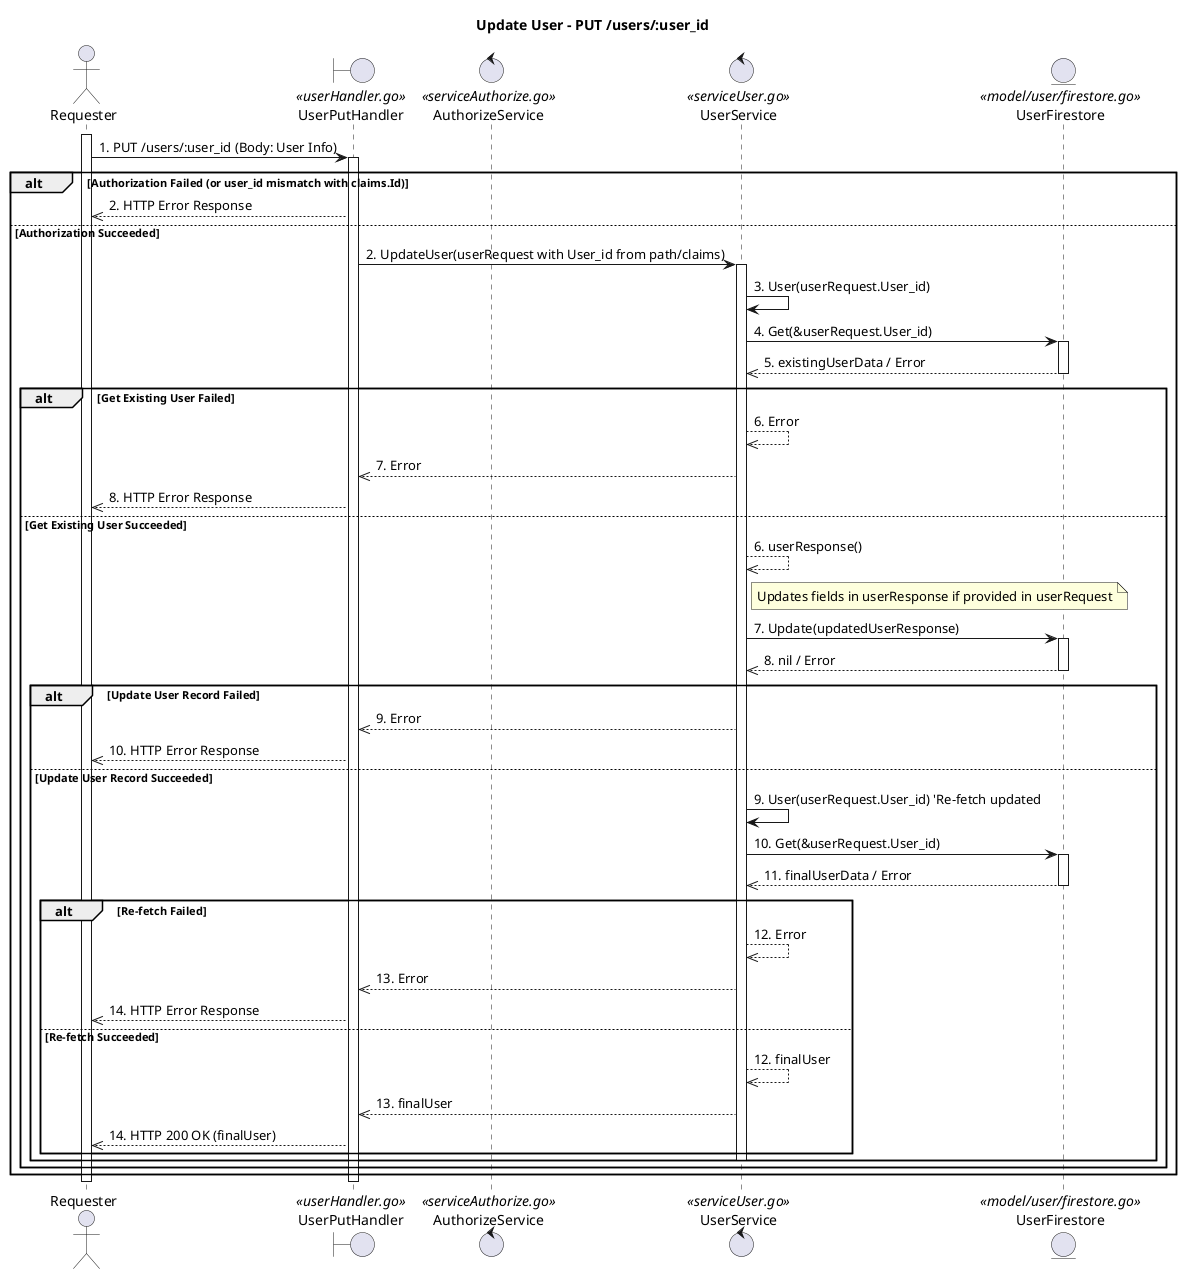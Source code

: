 @startuml
title Update User - PUT /users/:user_id

actor Requester
boundary UserPutHandler <<userHandler.go>>
control AuthorizeService <<serviceAuthorize.go>>
control UserService <<serviceUser.go>>
entity UserFirestore <<model/user/firestore.go>>

activate Requester
Requester -> UserPutHandler : 1. PUT /users/:user_id (Body: User Info)
activate UserPutHandler

alt Authorization Failed (or user_id mismatch with claims.Id)
    UserPutHandler -->> Requester : 2. HTTP Error Response
else Authorization Succeeded

    UserPutHandler -> UserService : 2. UpdateUser(userRequest with User_id from path/claims)
    activate UserService
    UserService -> UserService : 3. User(userRequest.User_id)
    UserService -> UserFirestore : 4. Get(&userRequest.User_id)
    activate UserFirestore
    UserFirestore -->> UserService : 5. existingUserData / Error
    deactivate UserFirestore
    
    alt Get Existing User Failed
        UserService -->> UserService : 6. Error
        UserService -->> UserPutHandler : 7. Error
        UserPutHandler -->> Requester : 8. HTTP Error Response
    else Get Existing User Succeeded
        UserService -->> UserService : 6. userResponse()
        note right of UserService : Updates fields in userResponse if provided in userRequest
        UserService -> UserFirestore : 7. Update(updatedUserResponse)
        activate UserFirestore
        UserFirestore -->> UserService : 8. nil / Error
        deactivate UserFirestore
        
        alt Update User Record Failed
            UserService -->> UserPutHandler : 9. Error
            UserPutHandler -->> Requester : 10. HTTP Error Response
        else Update User Record Succeeded
            UserService -> UserService : 9. User(userRequest.User_id) 'Re-fetch updated
            UserService -> UserFirestore : 10. Get(&userRequest.User_id)
            activate UserFirestore
            UserFirestore -->> UserService : 11. finalUserData / Error
            deactivate UserFirestore
            
            alt Re-fetch Failed
                 UserService -->> UserService : 12. Error
                 UserService -->> UserPutHandler : 13. Error
                 UserPutHandler -->> Requester : 14. HTTP Error Response
            else Re-fetch Succeeded
                 UserService -->> UserService : 12. finalUser
                 UserService -->> UserPutHandler : 13. finalUser
                 UserPutHandler -->> Requester : 14. HTTP 200 OK (finalUser)
            end
            deactivate UserService
        end
    end
end
deactivate UserPutHandler
deactivate Requester
@enduml